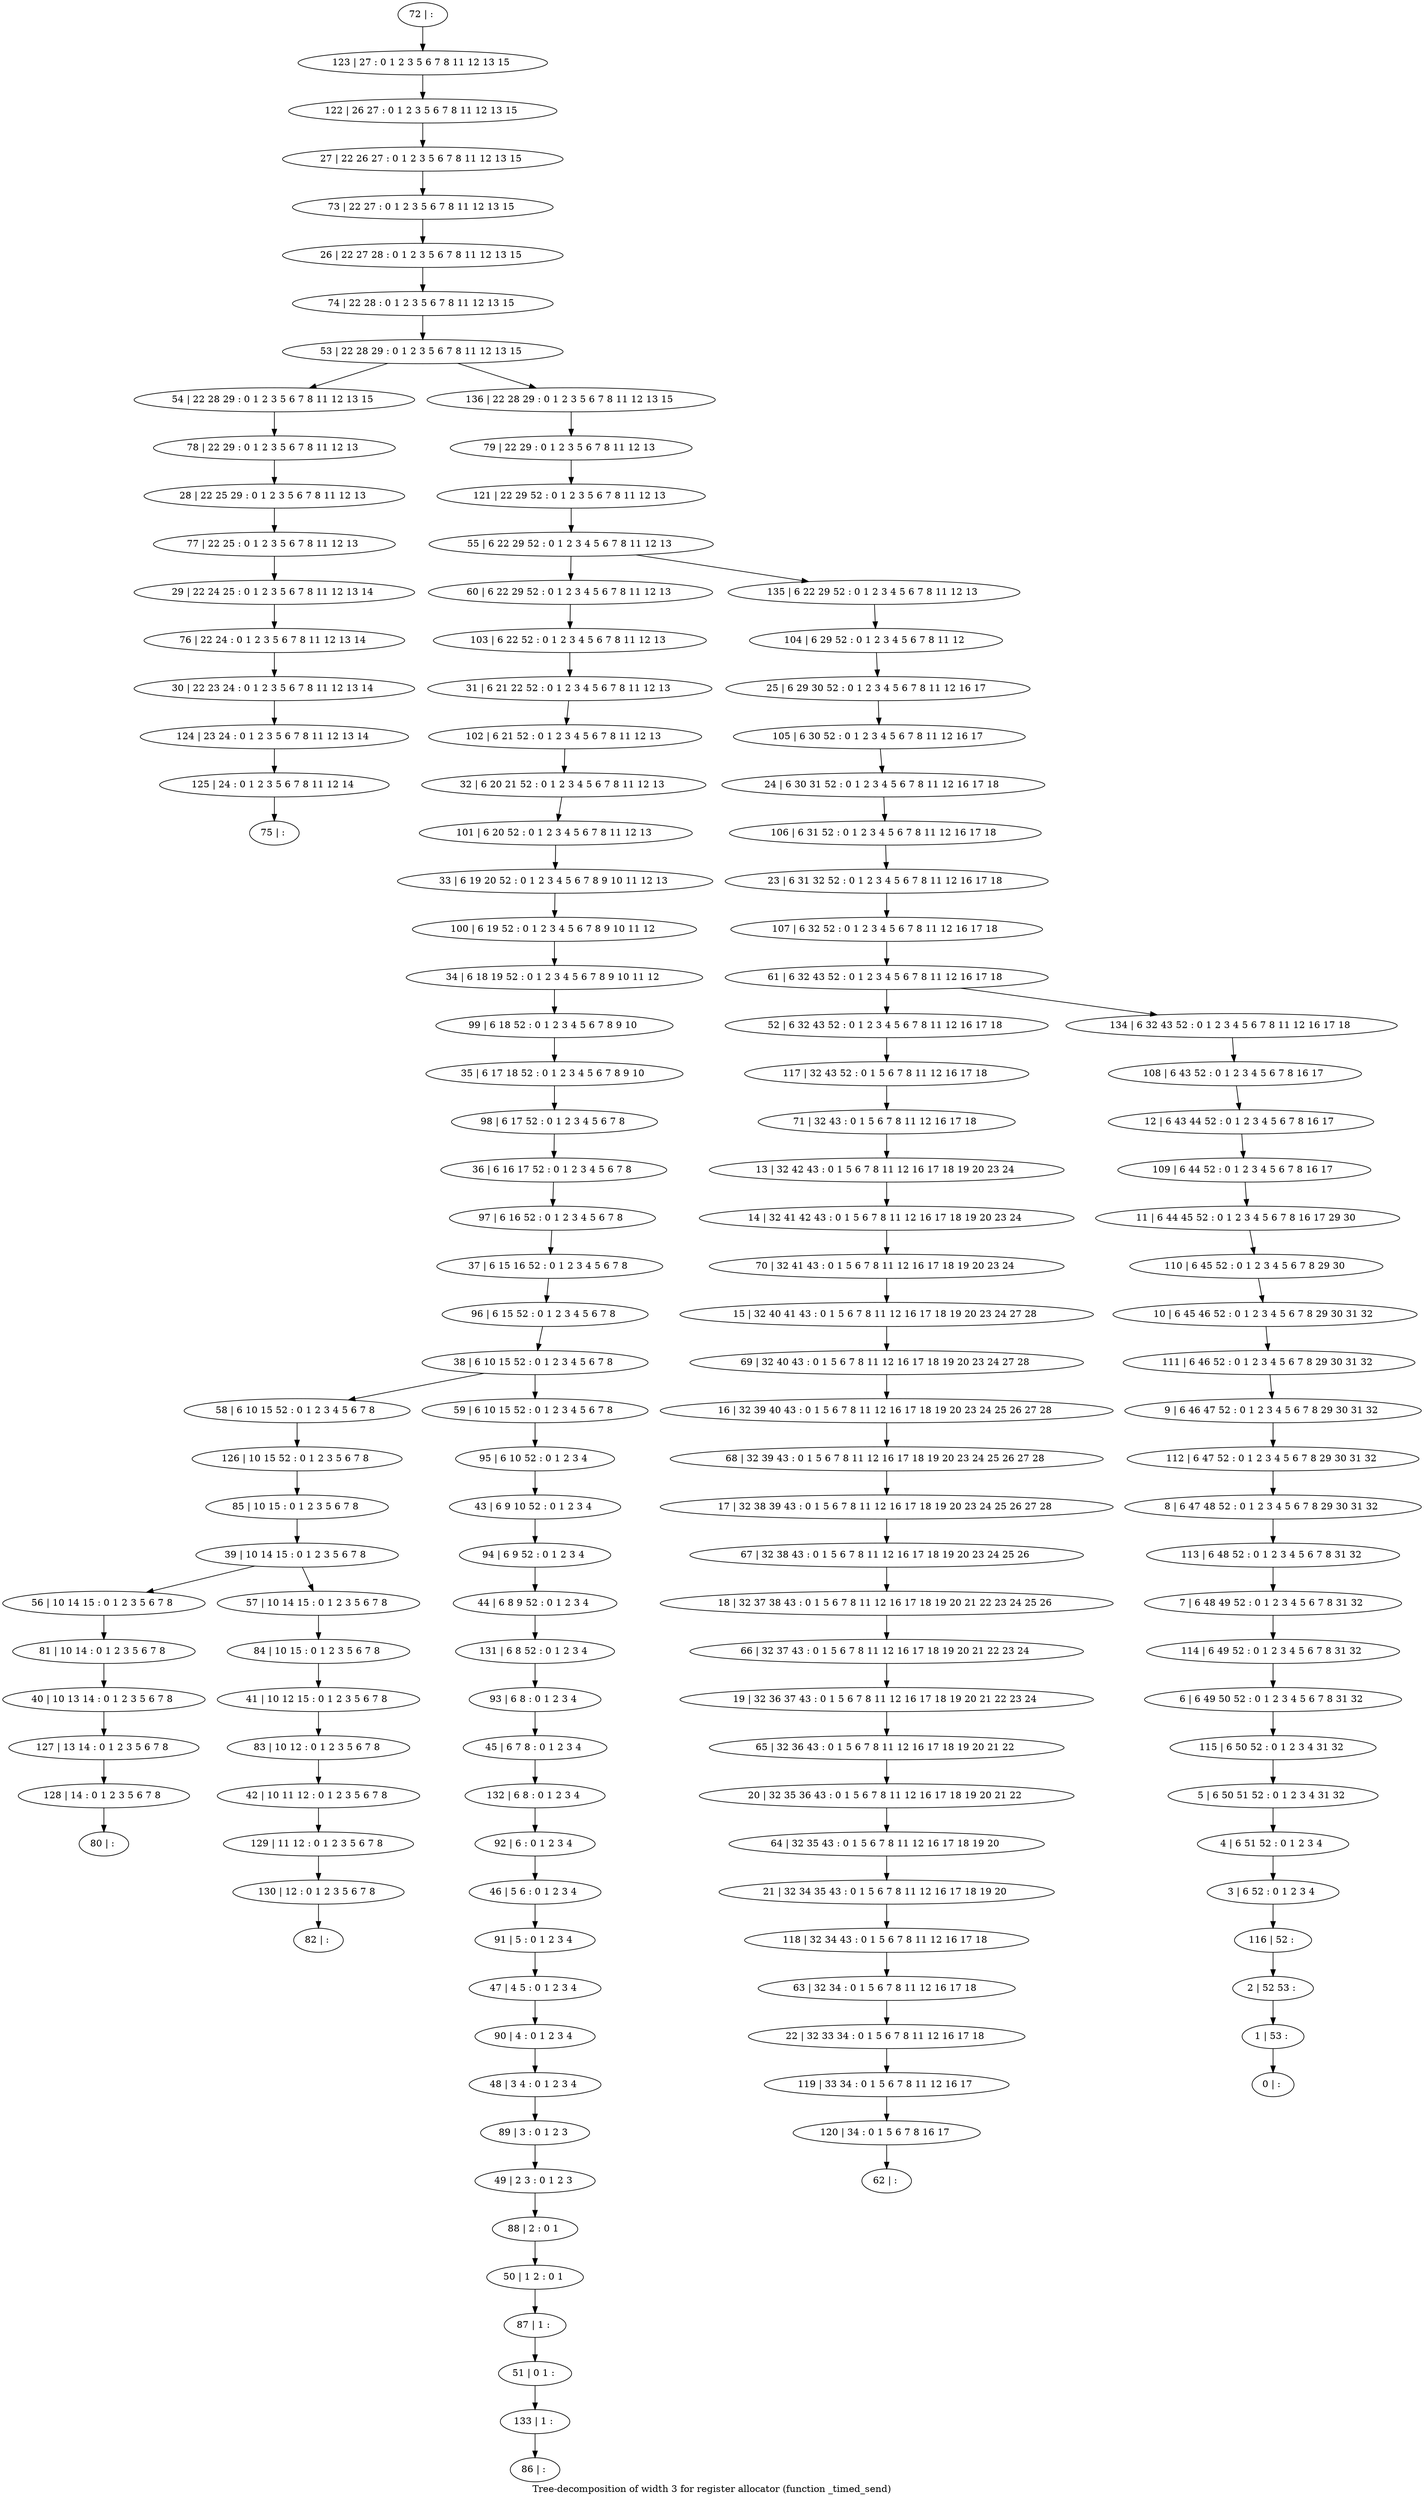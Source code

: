 digraph G {
graph [label="Tree-decomposition of width 3 for register allocator (function _timed_send)"]
0[label="0 | : "];
1[label="1 | 53 : "];
2[label="2 | 52 53 : "];
3[label="3 | 6 52 : 0 1 2 3 4 "];
4[label="4 | 6 51 52 : 0 1 2 3 4 "];
5[label="5 | 6 50 51 52 : 0 1 2 3 4 31 32 "];
6[label="6 | 6 49 50 52 : 0 1 2 3 4 5 6 7 8 31 32 "];
7[label="7 | 6 48 49 52 : 0 1 2 3 4 5 6 7 8 31 32 "];
8[label="8 | 6 47 48 52 : 0 1 2 3 4 5 6 7 8 29 30 31 32 "];
9[label="9 | 6 46 47 52 : 0 1 2 3 4 5 6 7 8 29 30 31 32 "];
10[label="10 | 6 45 46 52 : 0 1 2 3 4 5 6 7 8 29 30 31 32 "];
11[label="11 | 6 44 45 52 : 0 1 2 3 4 5 6 7 8 16 17 29 30 "];
12[label="12 | 6 43 44 52 : 0 1 2 3 4 5 6 7 8 16 17 "];
13[label="13 | 32 42 43 : 0 1 5 6 7 8 11 12 16 17 18 19 20 23 24 "];
14[label="14 | 32 41 42 43 : 0 1 5 6 7 8 11 12 16 17 18 19 20 23 24 "];
15[label="15 | 32 40 41 43 : 0 1 5 6 7 8 11 12 16 17 18 19 20 23 24 27 28 "];
16[label="16 | 32 39 40 43 : 0 1 5 6 7 8 11 12 16 17 18 19 20 23 24 25 26 27 28 "];
17[label="17 | 32 38 39 43 : 0 1 5 6 7 8 11 12 16 17 18 19 20 23 24 25 26 27 28 "];
18[label="18 | 32 37 38 43 : 0 1 5 6 7 8 11 12 16 17 18 19 20 21 22 23 24 25 26 "];
19[label="19 | 32 36 37 43 : 0 1 5 6 7 8 11 12 16 17 18 19 20 21 22 23 24 "];
20[label="20 | 32 35 36 43 : 0 1 5 6 7 8 11 12 16 17 18 19 20 21 22 "];
21[label="21 | 32 34 35 43 : 0 1 5 6 7 8 11 12 16 17 18 19 20 "];
22[label="22 | 32 33 34 : 0 1 5 6 7 8 11 12 16 17 18 "];
23[label="23 | 6 31 32 52 : 0 1 2 3 4 5 6 7 8 11 12 16 17 18 "];
24[label="24 | 6 30 31 52 : 0 1 2 3 4 5 6 7 8 11 12 16 17 18 "];
25[label="25 | 6 29 30 52 : 0 1 2 3 4 5 6 7 8 11 12 16 17 "];
26[label="26 | 22 27 28 : 0 1 2 3 5 6 7 8 11 12 13 15 "];
27[label="27 | 22 26 27 : 0 1 2 3 5 6 7 8 11 12 13 15 "];
28[label="28 | 22 25 29 : 0 1 2 3 5 6 7 8 11 12 13 "];
29[label="29 | 22 24 25 : 0 1 2 3 5 6 7 8 11 12 13 14 "];
30[label="30 | 22 23 24 : 0 1 2 3 5 6 7 8 11 12 13 14 "];
31[label="31 | 6 21 22 52 : 0 1 2 3 4 5 6 7 8 11 12 13 "];
32[label="32 | 6 20 21 52 : 0 1 2 3 4 5 6 7 8 11 12 13 "];
33[label="33 | 6 19 20 52 : 0 1 2 3 4 5 6 7 8 9 10 11 12 13 "];
34[label="34 | 6 18 19 52 : 0 1 2 3 4 5 6 7 8 9 10 11 12 "];
35[label="35 | 6 17 18 52 : 0 1 2 3 4 5 6 7 8 9 10 "];
36[label="36 | 6 16 17 52 : 0 1 2 3 4 5 6 7 8 "];
37[label="37 | 6 15 16 52 : 0 1 2 3 4 5 6 7 8 "];
38[label="38 | 6 10 15 52 : 0 1 2 3 4 5 6 7 8 "];
39[label="39 | 10 14 15 : 0 1 2 3 5 6 7 8 "];
40[label="40 | 10 13 14 : 0 1 2 3 5 6 7 8 "];
41[label="41 | 10 12 15 : 0 1 2 3 5 6 7 8 "];
42[label="42 | 10 11 12 : 0 1 2 3 5 6 7 8 "];
43[label="43 | 6 9 10 52 : 0 1 2 3 4 "];
44[label="44 | 6 8 9 52 : 0 1 2 3 4 "];
45[label="45 | 6 7 8 : 0 1 2 3 4 "];
46[label="46 | 5 6 : 0 1 2 3 4 "];
47[label="47 | 4 5 : 0 1 2 3 4 "];
48[label="48 | 3 4 : 0 1 2 3 4 "];
49[label="49 | 2 3 : 0 1 2 3 "];
50[label="50 | 1 2 : 0 1 "];
51[label="51 | 0 1 : "];
52[label="52 | 6 32 43 52 : 0 1 2 3 4 5 6 7 8 11 12 16 17 18 "];
53[label="53 | 22 28 29 : 0 1 2 3 5 6 7 8 11 12 13 15 "];
54[label="54 | 22 28 29 : 0 1 2 3 5 6 7 8 11 12 13 15 "];
55[label="55 | 6 22 29 52 : 0 1 2 3 4 5 6 7 8 11 12 13 "];
56[label="56 | 10 14 15 : 0 1 2 3 5 6 7 8 "];
57[label="57 | 10 14 15 : 0 1 2 3 5 6 7 8 "];
58[label="58 | 6 10 15 52 : 0 1 2 3 4 5 6 7 8 "];
59[label="59 | 6 10 15 52 : 0 1 2 3 4 5 6 7 8 "];
60[label="60 | 6 22 29 52 : 0 1 2 3 4 5 6 7 8 11 12 13 "];
61[label="61 | 6 32 43 52 : 0 1 2 3 4 5 6 7 8 11 12 16 17 18 "];
62[label="62 | : "];
63[label="63 | 32 34 : 0 1 5 6 7 8 11 12 16 17 18 "];
64[label="64 | 32 35 43 : 0 1 5 6 7 8 11 12 16 17 18 19 20 "];
65[label="65 | 32 36 43 : 0 1 5 6 7 8 11 12 16 17 18 19 20 21 22 "];
66[label="66 | 32 37 43 : 0 1 5 6 7 8 11 12 16 17 18 19 20 21 22 23 24 "];
67[label="67 | 32 38 43 : 0 1 5 6 7 8 11 12 16 17 18 19 20 23 24 25 26 "];
68[label="68 | 32 39 43 : 0 1 5 6 7 8 11 12 16 17 18 19 20 23 24 25 26 27 28 "];
69[label="69 | 32 40 43 : 0 1 5 6 7 8 11 12 16 17 18 19 20 23 24 27 28 "];
70[label="70 | 32 41 43 : 0 1 5 6 7 8 11 12 16 17 18 19 20 23 24 "];
71[label="71 | 32 43 : 0 1 5 6 7 8 11 12 16 17 18 "];
72[label="72 | : "];
73[label="73 | 22 27 : 0 1 2 3 5 6 7 8 11 12 13 15 "];
74[label="74 | 22 28 : 0 1 2 3 5 6 7 8 11 12 13 15 "];
75[label="75 | : "];
76[label="76 | 22 24 : 0 1 2 3 5 6 7 8 11 12 13 14 "];
77[label="77 | 22 25 : 0 1 2 3 5 6 7 8 11 12 13 "];
78[label="78 | 22 29 : 0 1 2 3 5 6 7 8 11 12 13 "];
79[label="79 | 22 29 : 0 1 2 3 5 6 7 8 11 12 13 "];
80[label="80 | : "];
81[label="81 | 10 14 : 0 1 2 3 5 6 7 8 "];
82[label="82 | : "];
83[label="83 | 10 12 : 0 1 2 3 5 6 7 8 "];
84[label="84 | 10 15 : 0 1 2 3 5 6 7 8 "];
85[label="85 | 10 15 : 0 1 2 3 5 6 7 8 "];
86[label="86 | : "];
87[label="87 | 1 : "];
88[label="88 | 2 : 0 1 "];
89[label="89 | 3 : 0 1 2 3 "];
90[label="90 | 4 : 0 1 2 3 4 "];
91[label="91 | 5 : 0 1 2 3 4 "];
92[label="92 | 6 : 0 1 2 3 4 "];
93[label="93 | 6 8 : 0 1 2 3 4 "];
94[label="94 | 6 9 52 : 0 1 2 3 4 "];
95[label="95 | 6 10 52 : 0 1 2 3 4 "];
96[label="96 | 6 15 52 : 0 1 2 3 4 5 6 7 8 "];
97[label="97 | 6 16 52 : 0 1 2 3 4 5 6 7 8 "];
98[label="98 | 6 17 52 : 0 1 2 3 4 5 6 7 8 "];
99[label="99 | 6 18 52 : 0 1 2 3 4 5 6 7 8 9 10 "];
100[label="100 | 6 19 52 : 0 1 2 3 4 5 6 7 8 9 10 11 12 "];
101[label="101 | 6 20 52 : 0 1 2 3 4 5 6 7 8 11 12 13 "];
102[label="102 | 6 21 52 : 0 1 2 3 4 5 6 7 8 11 12 13 "];
103[label="103 | 6 22 52 : 0 1 2 3 4 5 6 7 8 11 12 13 "];
104[label="104 | 6 29 52 : 0 1 2 3 4 5 6 7 8 11 12 "];
105[label="105 | 6 30 52 : 0 1 2 3 4 5 6 7 8 11 12 16 17 "];
106[label="106 | 6 31 52 : 0 1 2 3 4 5 6 7 8 11 12 16 17 18 "];
107[label="107 | 6 32 52 : 0 1 2 3 4 5 6 7 8 11 12 16 17 18 "];
108[label="108 | 6 43 52 : 0 1 2 3 4 5 6 7 8 16 17 "];
109[label="109 | 6 44 52 : 0 1 2 3 4 5 6 7 8 16 17 "];
110[label="110 | 6 45 52 : 0 1 2 3 4 5 6 7 8 29 30 "];
111[label="111 | 6 46 52 : 0 1 2 3 4 5 6 7 8 29 30 31 32 "];
112[label="112 | 6 47 52 : 0 1 2 3 4 5 6 7 8 29 30 31 32 "];
113[label="113 | 6 48 52 : 0 1 2 3 4 5 6 7 8 31 32 "];
114[label="114 | 6 49 52 : 0 1 2 3 4 5 6 7 8 31 32 "];
115[label="115 | 6 50 52 : 0 1 2 3 4 31 32 "];
116[label="116 | 52 : "];
117[label="117 | 32 43 52 : 0 1 5 6 7 8 11 12 16 17 18 "];
118[label="118 | 32 34 43 : 0 1 5 6 7 8 11 12 16 17 18 "];
119[label="119 | 33 34 : 0 1 5 6 7 8 11 12 16 17 "];
120[label="120 | 34 : 0 1 5 6 7 8 16 17 "];
121[label="121 | 22 29 52 : 0 1 2 3 5 6 7 8 11 12 13 "];
122[label="122 | 26 27 : 0 1 2 3 5 6 7 8 11 12 13 15 "];
123[label="123 | 27 : 0 1 2 3 5 6 7 8 11 12 13 15 "];
124[label="124 | 23 24 : 0 1 2 3 5 6 7 8 11 12 13 14 "];
125[label="125 | 24 : 0 1 2 3 5 6 7 8 11 12 14 "];
126[label="126 | 10 15 52 : 0 1 2 3 5 6 7 8 "];
127[label="127 | 13 14 : 0 1 2 3 5 6 7 8 "];
128[label="128 | 14 : 0 1 2 3 5 6 7 8 "];
129[label="129 | 11 12 : 0 1 2 3 5 6 7 8 "];
130[label="130 | 12 : 0 1 2 3 5 6 7 8 "];
131[label="131 | 6 8 52 : 0 1 2 3 4 "];
132[label="132 | 6 8 : 0 1 2 3 4 "];
133[label="133 | 1 : "];
134[label="134 | 6 32 43 52 : 0 1 2 3 4 5 6 7 8 11 12 16 17 18 "];
135[label="135 | 6 22 29 52 : 0 1 2 3 4 5 6 7 8 11 12 13 "];
136[label="136 | 22 28 29 : 0 1 2 3 5 6 7 8 11 12 13 15 "];
13->14 ;
39->56 ;
39->57 ;
38->58 ;
38->59 ;
63->22 ;
64->21 ;
20->64 ;
65->20 ;
19->65 ;
66->19 ;
18->66 ;
67->18 ;
17->67 ;
68->17 ;
16->68 ;
69->16 ;
15->69 ;
70->15 ;
14->70 ;
71->13 ;
76->30 ;
29->76 ;
77->29 ;
28->77 ;
78->28 ;
54->78 ;
81->40 ;
56->81 ;
83->42 ;
41->83 ;
84->41 ;
57->84 ;
85->39 ;
87->51 ;
50->87 ;
88->50 ;
49->88 ;
89->49 ;
48->89 ;
90->48 ;
47->90 ;
91->47 ;
46->91 ;
92->46 ;
93->45 ;
94->44 ;
43->94 ;
95->43 ;
59->95 ;
96->38 ;
37->96 ;
97->37 ;
36->97 ;
98->36 ;
35->98 ;
99->35 ;
34->99 ;
100->34 ;
33->100 ;
101->33 ;
32->101 ;
102->32 ;
31->102 ;
103->31 ;
60->103 ;
117->71 ;
52->117 ;
118->63 ;
21->118 ;
22->119 ;
120->62 ;
119->120 ;
30->124 ;
125->75 ;
124->125 ;
126->85 ;
58->126 ;
40->127 ;
128->80 ;
127->128 ;
42->129 ;
130->82 ;
129->130 ;
131->93 ;
44->131 ;
132->92 ;
45->132 ;
133->86 ;
51->133 ;
72->123 ;
123->122 ;
122->27 ;
27->73 ;
73->26 ;
26->74 ;
74->53 ;
79->121 ;
121->55 ;
104->25 ;
25->105 ;
105->24 ;
24->106 ;
106->23 ;
23->107 ;
107->61 ;
108->12 ;
12->109 ;
109->11 ;
11->110 ;
110->10 ;
10->111 ;
111->9 ;
9->112 ;
112->8 ;
8->113 ;
113->7 ;
7->114 ;
114->6 ;
6->115 ;
115->5 ;
5->4 ;
4->3 ;
3->116 ;
116->2 ;
2->1 ;
1->0 ;
134->108 ;
135->104 ;
136->79 ;
61->52 ;
61->134 ;
55->60 ;
55->135 ;
53->54 ;
53->136 ;
}

